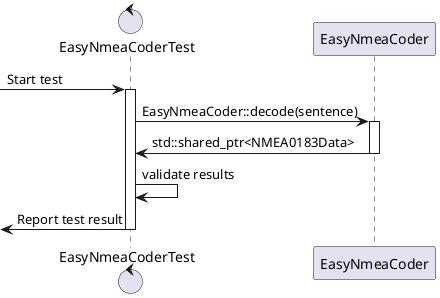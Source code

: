 @startuml
hide empty members

control EasyNmeaCoderTest
participant EasyNmeaCoder

[-> EasyNmeaCoderTest : Start test
activate EasyNmeaCoderTest
EasyNmeaCoderTest -> EasyNmeaCoder : EasyNmeaCoder::decode(sentence)

activate EasyNmeaCoder
EasyNmeaCoder -> EasyNmeaCoderTest : std::shared_ptr<NMEA0183Data>
deactivate EasyNmeaCoder

EasyNmeaCoderTest -> EasyNmeaCoderTest : validate results
[<- EasyNmeaCoderTest: Report test result
deactivate EasyNmeaCoderTest

@enduml
